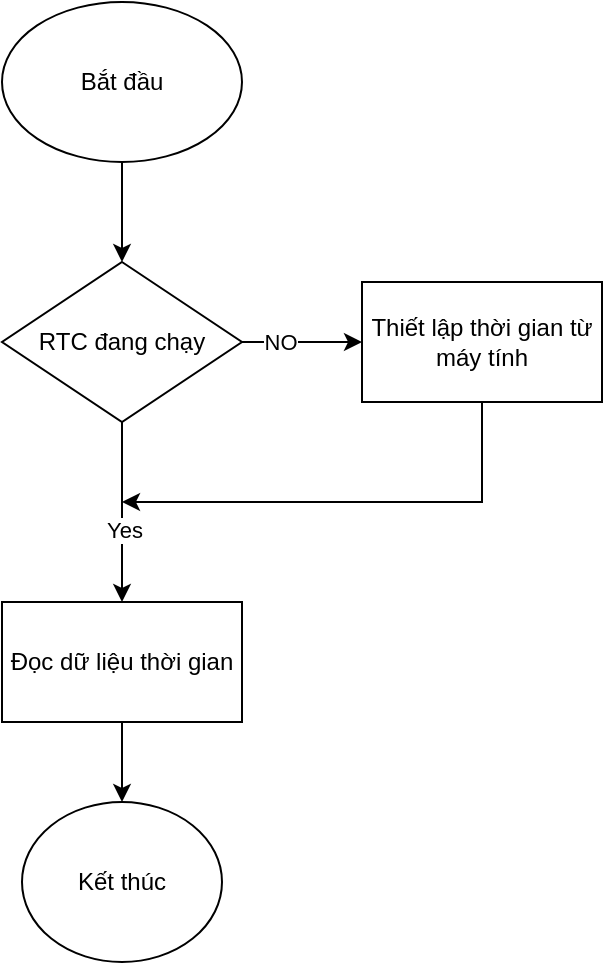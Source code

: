 <mxfile version="27.1.4">
  <diagram name="Trang-1" id="mAtyZKRY3q-bk4bHQ1Xc">
    <mxGraphModel dx="506" dy="634" grid="1" gridSize="10" guides="1" tooltips="1" connect="1" arrows="1" fold="1" page="1" pageScale="1" pageWidth="1169" pageHeight="1654" math="0" shadow="0">
      <root>
        <mxCell id="0" />
        <mxCell id="1" parent="0" />
        <mxCell id="Xq2dP0NPNepKHZSgt-0Q-6" value="" style="edgeStyle=orthogonalEdgeStyle;rounded=0;orthogonalLoop=1;jettySize=auto;html=1;exitX=0.5;exitY=1;exitDx=0;exitDy=0;" parent="1" source="Xq2dP0NPNepKHZSgt-0Q-12" target="Xq2dP0NPNepKHZSgt-0Q-5" edge="1">
          <mxGeometry relative="1" as="geometry">
            <mxPoint x="550" y="300" as="sourcePoint" />
          </mxGeometry>
        </mxCell>
        <mxCell id="Xq2dP0NPNepKHZSgt-0Q-8" value="" style="edgeStyle=orthogonalEdgeStyle;rounded=0;orthogonalLoop=1;jettySize=auto;html=1;" parent="1" source="Xq2dP0NPNepKHZSgt-0Q-5" target="Xq2dP0NPNepKHZSgt-0Q-7" edge="1">
          <mxGeometry relative="1" as="geometry" />
        </mxCell>
        <mxCell id="Xq2dP0NPNepKHZSgt-0Q-15" value="Yes" style="edgeLabel;html=1;align=center;verticalAlign=middle;resizable=0;points=[];" parent="Xq2dP0NPNepKHZSgt-0Q-8" vertex="1" connectable="0">
          <mxGeometry x="0.2" y="1" relative="1" as="geometry">
            <mxPoint as="offset" />
          </mxGeometry>
        </mxCell>
        <mxCell id="Xq2dP0NPNepKHZSgt-0Q-10" value="" style="edgeStyle=orthogonalEdgeStyle;rounded=0;orthogonalLoop=1;jettySize=auto;html=1;" parent="1" source="Xq2dP0NPNepKHZSgt-0Q-5" target="Xq2dP0NPNepKHZSgt-0Q-9" edge="1">
          <mxGeometry relative="1" as="geometry" />
        </mxCell>
        <mxCell id="Xq2dP0NPNepKHZSgt-0Q-16" value="NO" style="edgeLabel;html=1;align=center;verticalAlign=middle;resizable=0;points=[];" parent="Xq2dP0NPNepKHZSgt-0Q-10" vertex="1" connectable="0">
          <mxGeometry x="-0.367" relative="1" as="geometry">
            <mxPoint as="offset" />
          </mxGeometry>
        </mxCell>
        <mxCell id="Xq2dP0NPNepKHZSgt-0Q-5" value="RTC đang chạy" style="rhombus;whiteSpace=wrap;html=1;rounded=0;" parent="1" vertex="1">
          <mxGeometry x="490" y="340" width="120" height="80" as="geometry" />
        </mxCell>
        <mxCell id="Xq2dP0NPNepKHZSgt-0Q-14" value="" style="edgeStyle=orthogonalEdgeStyle;rounded=0;orthogonalLoop=1;jettySize=auto;html=1;" parent="1" source="Xq2dP0NPNepKHZSgt-0Q-7" target="Xq2dP0NPNepKHZSgt-0Q-13" edge="1">
          <mxGeometry relative="1" as="geometry" />
        </mxCell>
        <mxCell id="Xq2dP0NPNepKHZSgt-0Q-7" value="Đọc dữ liệu thời gian" style="whiteSpace=wrap;html=1;rounded=0;" parent="1" vertex="1">
          <mxGeometry x="490" y="510" width="120" height="60" as="geometry" />
        </mxCell>
        <mxCell id="Xq2dP0NPNepKHZSgt-0Q-9" value="Thiết lập thời gian từ máy tính" style="whiteSpace=wrap;html=1;rounded=0;" parent="1" vertex="1">
          <mxGeometry x="670" y="350" width="120" height="60" as="geometry" />
        </mxCell>
        <mxCell id="Xq2dP0NPNepKHZSgt-0Q-11" value="" style="endArrow=classic;html=1;rounded=0;exitX=0.5;exitY=1;exitDx=0;exitDy=0;" parent="1" source="Xq2dP0NPNepKHZSgt-0Q-9" edge="1">
          <mxGeometry width="50" height="50" relative="1" as="geometry">
            <mxPoint x="520" y="420" as="sourcePoint" />
            <mxPoint x="550" y="460" as="targetPoint" />
            <Array as="points">
              <mxPoint x="730" y="460" />
            </Array>
          </mxGeometry>
        </mxCell>
        <mxCell id="Xq2dP0NPNepKHZSgt-0Q-12" value="Bắt đầu" style="ellipse;whiteSpace=wrap;html=1;" parent="1" vertex="1">
          <mxGeometry x="490" y="210" width="120" height="80" as="geometry" />
        </mxCell>
        <mxCell id="Xq2dP0NPNepKHZSgt-0Q-13" value="Kết thúc" style="ellipse;whiteSpace=wrap;html=1;rounded=0;" parent="1" vertex="1">
          <mxGeometry x="500" y="610" width="100" height="80" as="geometry" />
        </mxCell>
      </root>
    </mxGraphModel>
  </diagram>
</mxfile>
